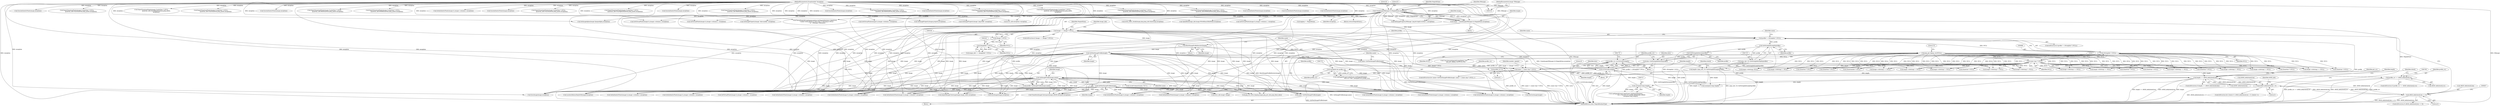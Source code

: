 digraph "0_ImageMagick_816ecab6c532ae086ff4186b3eaf4aa7092d536f@array" {
"1000781" [label="(Call,profile_crc == sRGB_info[icheck].crc)"];
"1000775" [label="(Call,(unsigned int) profile_crc)"];
"1000763" [label="(Call,profile_crc=crc32(0,data,length))"];
"1000765" [label="(Call,crc32(0,data,length))"];
"1000759" [label="(Call,data=GetStringInfoDatum(profile))"];
"1000761" [label="(Call,GetStringInfoDatum(profile))"];
"1000720" [label="(Call,GetStringInfoLength(profile))"];
"1000686" [label="(Call,profile != (StringInfo *) NULL)"];
"1000680" [label="(Call,profile=GetImageProfile(image,name))"];
"1000682" [label="(Call,GetImageProfile(image,name))"];
"1000847" [label="(Call,GetNextImageProfile(image))"];
"1000672" [label="(Call,GetNextImageProfile(image))"];
"1000667" [label="(Call,ResetImageProfileIterator(image))"];
"1000325" [label="(Call,image == (Image *) NULL)"];
"1000316" [label="(Call,image = CloneImage(IMimage,0,0,MagickFalse,exception))"];
"1000318" [label="(Call,CloneImage(IMimage,0,0,MagickFalse,exception))"];
"1000221" [label="(MethodParameterIn,Image *IMimage)"];
"1000222" [label="(MethodParameterIn,ExceptionInfo *exception)"];
"1000327" [label="(Call,(Image *) NULL)"];
"1000674" [label="(Call,name != (const char *) NULL)"];
"1000845" [label="(Call,name=GetNextImageProfile(image))"];
"1000670" [label="(Call,name=GetNextImageProfile(image))"];
"1000676" [label="(Call,(const char *) NULL)"];
"1000688" [label="(Call,(StringInfo *) NULL)"];
"1000381" [label="(Call,png_get_libpng_ver(NULL))"];
"1000341" [label="(Call,(ImageInfo *) NULL)"];
"1000756" [label="(Call,(unsigned long) length)"];
"1000737" [label="(Call,length == sRGB_info[icheck].len)"];
"1000716" [label="(Call,length=(png_uint_32) GetStringInfoLength(profile))"];
"1000718" [label="(Call,(png_uint_32) GetStringInfoLength(profile))"];
"1000726" [label="(Call,sRGB_info[icheck].len > 0)"];
"1000829" [label="(Call,sRGB_info[icheck].len == 0)"];
"1000712" [label="(Call,profile_crc=0)"];
"1001101" [label="(Call,(Quantum *) NULL)"];
"1000316" [label="(Call,image = CloneImage(IMimage,0,0,MagickFalse,exception))"];
"1000714" [label="(Literal,0)"];
"1000333" [label="(Identifier,image_info)"];
"1000688" [label="(Call,(StringInfo *) NULL)"];
"1000321" [label="(Literal,0)"];
"1000222" [label="(MethodParameterIn,ExceptionInfo *exception)"];
"1000848" [label="(Identifier,image)"];
"1000712" [label="(Call,profile_crc=0)"];
"1002715" [label="(Call,(Quantum *) NULL)"];
"1000326" [label="(Identifier,image)"];
"1001029" [label="(Call,SyncImage(image,exception))"];
"1008835" [label="(Call,ExportQuantumPixels(image,(CacheView *) NULL,\n                    quantum_info,RGBQuantum,ping_pixels,exception))"];
"1003428" [label="(Call,SyncAuthenticPixels(image,exception))"];
"1000766" [label="(Literal,0)"];
"1004203" [label="(Call,error_info.image=image)"];
"1004192" [label="(Call,ThrowMagickException(exception,GetMagickModule(),CoderError,\n          \"Cannot write PNG8 or color-type 3; colormap is NULL\",\n          \"`%s'\",IMimage->filename))"];
"1001604" [label="(Call,image->colormap != NULL)"];
"1000318" [label="(Call,CloneImage(IMimage,0,0,MagickFalse,exception))"];
"1007663" [label="(Call,GetImageProperty(image,\"png:tIME\",exception))"];
"1002330" [label="(Call,(Quantum *) NULL)"];
"1000765" [label="(Call,crc32(0,data,length))"];
"1001329" [label="(Call,SyncAuthenticPixels(image,exception))"];
"1003129" [label="(Call,SyncAuthenticPixels(image,exception))"];
"1000718" [label="(Call,(png_uint_32) GetStringInfoLength(profile))"];
"1000674" [label="(Call,name != (const char *) NULL)"];
"1000695" [label="(Call,LocaleCompare(name,\"ICC\"))"];
"1000761" [label="(Call,GetStringInfoDatum(profile))"];
"1000668" [label="(Identifier,image)"];
"1000671" [label="(Identifier,name)"];
"1003525" [label="(Call,GetAuthenticPixels(image,0,y,image->columns,1,exception))"];
"1000829" [label="(Call,sRGB_info[icheck].len == 0)"];
"1000686" [label="(Call,profile != (StringInfo *) NULL)"];
"1000828" [label="(ControlStructure,if (sRGB_info[icheck].len == 0))"];
"1004105" [label="(Call,(QuantumInfo *) NULL)"];
"1001193" [label="(Call,GetAuthenticPixels(image,0,y,image->columns,1,exception))"];
"1004208" [label="(Call,error_info.exception=exception)"];
"1000781" [label="(Call,profile_crc == sRGB_info[icheck].crc)"];
"1001139" [label="(Call,image->colormap != NULL)"];
"1003924" [label="(Call,GetVirtualPixels(image,0,y,image->columns,1, exception))"];
"1000727" [label="(Call,sRGB_info[icheck].len)"];
"1001341" [label="(Call,image->colormap != NULL)"];
"1000737" [label="(Call,length == sRGB_info[icheck].len)"];
"1000732" [label="(Literal,0)"];
"1000722" [label="(ControlStructure,for (icheck=0; sRGB_info[icheck].len > 0; icheck++))"];
"1000971" [label="(Call,image->colormap != NULL)"];
"1003901" [label="(Call,image->colormap == NULL)"];
"1001243" [label="(Call,image->colormap != NULL)"];
"1000783" [label="(Call,sRGB_info[icheck].crc)"];
"1001291" [label="(Call,GetAuthenticPixels(image,0,y,image->columns,1,exception))"];
"1000320" [label="(Literal,0)"];
"1000383" [label="(Literal,32)"];
"1000329" [label="(Identifier,NULL)"];
"1000675" [label="(Identifier,name)"];
"1001818" [label="(Call,(Quantum *) NULL)"];
"1000672" [label="(Call,GetNextImageProfile(image))"];
"1007017" [label="(Call,SetImageAlpha(image,OpaqueAlpha,exception))"];
"1000951" [label="(Call,SyncImage(image,exception))"];
"1003669" [label="(Call,image->colormap == NULL)"];
"1000713" [label="(Identifier,profile_crc)"];
"1008545" [label="(Call,GetVirtualPixels(image,0,y,image->columns,1,exception))"];
"1003936" [label="(Call,(Quantum *) NULL)"];
"1008735" [label="(Call,GetVirtualPixels(image,0,y,image->columns,1, exception))"];
"1000687" [label="(Identifier,profile)"];
"1000760" [label="(Identifier,data)"];
"1000682" [label="(Call,GetImageProfile(image,name))"];
"1000758" [label="(Identifier,length)"];
"1003287" [label="(Call,SyncAuthenticPixels(image,exception))"];
"1000684" [label="(Identifier,name)"];
"1000322" [label="(Identifier,MagickFalse)"];
"1000317" [label="(Identifier,image)"];
"1000717" [label="(Identifier,length)"];
"1000696" [label="(Identifier,name)"];
"1003362" [label="(Call,image->colormap == NULL)"];
"1008572" [label="(Call,ExportQuantumPixels(image,(CacheView *) NULL,\n                    quantum_info,GrayQuantum,ping_pixels,exception))"];
"1001007" [label="(Call,TransformImageColorspace(image,sRGBColorspace,exception))"];
"1000670" [label="(Call,name=GetNextImageProfile(image))"];
"1000324" [label="(ControlStructure,if (image == (Image *) NULL))"];
"1003243" [label="(Call,GetAuthenticPixels(image,0,y,image->columns,1,exception))"];
"1000343" [label="(Identifier,NULL)"];
"1009005" [label="(Call,ExportQuantumPixels(image,(CacheView *) NULL,\n                         quantum_info,GrayAlphaQuantum,ping_pixels,\n                         exception))"];
"1000679" [label="(Block,)"];
"1000678" [label="(Identifier,NULL)"];
"1003221" [label="(Call,image->colormap == NULL)"];
"1000739" [label="(Call,sRGB_info[icheck].len)"];
"1000673" [label="(Identifier,image)"];
"1000405" [label="(Call,logging != MagickFalse)"];
"1000381" [label="(Call,png_get_libpng_ver(NULL))"];
"1000323" [label="(Identifier,exception)"];
"1008776" [label="(Call,ExportQuantumPixels(image,(CacheView *) NULL,\n                        quantum_info,GrayQuantum,ping_pixels,exception))"];
"1000724" [label="(Identifier,icheck)"];
"1007677" [label="(Call,GetImageProperty(image,\"date:modify\",exception))"];
"1000716" [label="(Call,length=(png_uint_32) GetStringInfoLength(profile))"];
"1000768" [label="(Identifier,length)"];
"1000749" [label="(Block,)"];
"1003080" [label="(Call,(Quantum *) NULL)"];
"1001205" [label="(Call,(Quantum *) NULL)"];
"1000780" [label="(ControlStructure,if (profile_crc == sRGB_info[icheck].crc))"];
"1000726" [label="(Call,sRGB_info[icheck].len > 0)"];
"1000835" [label="(Literal,0)"];
"1000221" [label="(MethodParameterIn,Image *IMimage)"];
"1002811" [label="(Call,SyncAuthenticPixels(image,exception))"];
"1000763" [label="(Call,profile_crc=crc32(0,data,length))"];
"1000747" [label="(Identifier,got_crc)"];
"1000830" [label="(Call,sRGB_info[icheck].len)"];
"1004259" [label="(Call,png_set_write_fn(ping,image,png_put_data,png_flush_data))"];
"1008304" [label="(Call,GetVirtualPixels(image,0,y,image->columns,1,exception))"];
"1008387" [label="(Call,ExportQuantumPixels(image,(CacheView *) NULL,\n                quantum_info,RedQuantum,ping_pixels,exception))"];
"1000690" [label="(Identifier,NULL)"];
"1008823" [label="(Call,ExportQuantumPixels(image,(CacheView *) NULL,\n                    quantum_info,RGBAQuantum,ping_pixels,exception))"];
"1000752" [label="(Call,LogMagickEvent(CoderEvent,GetMagickModule(),\n                         \"    Got a %lu-byte ICC profile (potentially sRGB)\",\n                         (unsigned long) length))"];
"1000832" [label="(Identifier,sRGB_info)"];
"1009779" [label="(MethodReturn,static MagickBooleanType)"];
"1000738" [label="(Identifier,length)"];
"1000721" [label="(Identifier,profile)"];
"1000847" [label="(Call,GetNextImageProfile(image))"];
"1000327" [label="(Call,(Image *) NULL)"];
"1000683" [label="(Identifier,image)"];
"1000341" [label="(Call,(ImageInfo *) NULL)"];
"1000664" [label="(Block,)"];
"1000680" [label="(Call,profile=GetImageProfile(image,name))"];
"1000325" [label="(Call,image == (Image *) NULL)"];
"1000762" [label="(Identifier,profile)"];
"1000382" [label="(Identifier,NULL)"];
"1003691" [label="(Call,GetAuthenticPixels(image,0,y,image->columns,1,exception))"];
"1002833" [label="(Call,image->colormap != NULL)"];
"1004188" [label="(Call,DestroyImage(image))"];
"1002703" [label="(Call,GetAuthenticPixels(image,0,y,image->columns,1,exception))"];
"1003569" [label="(Call,SyncAuthenticPixels(image,exception))"];
"1003024" [label="(Call,image->colormap != NULL)"];
"1000771" [label="(Call,LogMagickEvent(CoderEvent,GetMagickModule(),\n                           \"      with crc=%8x\",(unsigned int) profile_crc))"];
"1008327" [label="(Call,ExportQuantumPixels(image,(CacheView *) NULL,\n                quantum_info,GrayQuantum,ping_pixels,exception))"];
"1000734" [label="(Identifier,icheck)"];
"1000993" [label="(Call,image->colormap=NULL)"];
"1000669" [label="(ControlStructure,for (name=GetNextImageProfile(image); name != (const char *) NULL; ))"];
"1000720" [label="(Call,GetStringInfoLength(profile))"];
"1000846" [label="(Identifier,name)"];
"1001806" [label="(Call,GetAuthenticPixels(image,0,y,image->columns,1,exception))"];
"1008625" [label="(Call,ExportQuantumPixels(image,(CacheView *) NULL,\n                  quantum_info,GrayAlphaQuantum,ping_pixels,exception))"];
"1000330" [label="(Return,return(MagickFalse);)"];
"1000842" [label="(Call,(unsigned long) length)"];
"1003384" [label="(Call,GetAuthenticPixels(image,0,y,image->columns,1,exception))"];
"1007702" [label="(Call,OpenBlob(image_info,image,WriteBinaryBlobMode,exception))"];
"1001127" [label="(Call,SyncAuthenticPixels(image,exception))"];
"1002636" [label="(Call,AcquireImageColormap(image,image_colors,exception))"];
"1008764" [label="(Call,ExportQuantumPixels(image,(CacheView *) NULL,\n                        quantum_info,RedQuantum,ping_pixels,exception))"];
"1008945" [label="(Call,GetVirtualPixels(image,0,y,image->columns,1, exception))"];
"1009200" [label="(Call,GetImageProperty(image,property,exception))"];
"1007687" [label="(Call,write_tIME_chunk(image,ping,ping_info,timestamp,exception))"];
"1000850" [label="(Identifier,number_opaque)"];
"1002318" [label="(Call,GetAuthenticPixels(image,0,y,image->columns,1,exception))"];
"1003068" [label="(Call,GetAuthenticPixels(image,0,y,image->columns,1,exception))"];
"1003760" [label="(Call,SyncAuthenticPixels(image,exception))"];
"1008584" [label="(Call,ExportQuantumPixels(image,(CacheView *) NULL,\n                    quantum_info,RedQuantum,ping_pixels,exception))"];
"1000676" [label="(Call,(const char *) NULL)"];
"1000782" [label="(Identifier,profile_crc)"];
"1001231" [label="(Call,SyncAuthenticPixels(image,exception))"];
"1000379" [label="(Call,ConcatenateMagickString(libpng_runv,\n         png_get_libpng_ver(NULL),32))"];
"1000339" [label="(Call,image_info == (ImageInfo *) NULL)"];
"1000685" [label="(ControlStructure,if (profile != (StringInfo *) NULL))"];
"1000681" [label="(Identifier,profile)"];
"1001419" [label="(Call,LosslessReduceDepthOK(image,exception))"];
"1000775" [label="(Call,(unsigned int) profile_crc)"];
"1001303" [label="(Call,(Quantum *) NULL)"];
"1000319" [label="(Identifier,IMimage)"];
"1001089" [label="(Call,GetAuthenticPixels(image,0,y,image->columns,1,exception))"];
"1000223" [label="(Block,)"];
"1000777" [label="(Identifier,profile_crc)"];
"1000759" [label="(Call,data=GetStringInfoDatum(profile))"];
"1000667" [label="(Call,ResetImageProfileIterator(image))"];
"1000331" [label="(Identifier,MagickFalse)"];
"1003503" [label="(Call,image->colormap == NULL)"];
"1000845" [label="(Call,name=GetNextImageProfile(image))"];
"1000704" [label="(Block,)"];
"1008974" [label="(Call,ExportQuantumPixels(image,(CacheView *) NULL,\n                       quantum_info,GrayQuantum,ping_pixels,exception))"];
"1009760" [label="(Call,SetImageProperty(IMimage,\"png:bit-depth-written\",s,exception))"];
"1000736" [label="(ControlStructure,if (length == sRGB_info[icheck].len))"];
"1000756" [label="(Call,(unsigned long) length)"];
"1000767" [label="(Identifier,data)"];
"1008793" [label="(Call,ExportQuantumPixels(image,(CacheView *) NULL,\n                      quantum_info,GrayAlphaQuantum,ping_pixels,\n                      exception))"];
"1000764" [label="(Identifier,profile_crc)"];
"1009018" [label="(Call,ExportQuantumPixels(image,(CacheView *) NULL,\n                      quantum_info,IndexQuantum,ping_pixels,exception))"];
"1000781" -> "1000780"  [label="AST: "];
"1000781" -> "1000783"  [label="CFG: "];
"1000782" -> "1000781"  [label="AST: "];
"1000783" -> "1000781"  [label="AST: "];
"1000790" -> "1000781"  [label="CFG: "];
"1000734" -> "1000781"  [label="CFG: "];
"1000781" -> "1009779"  [label="DDG: profile_crc == sRGB_info[icheck].crc"];
"1000781" -> "1009779"  [label="DDG: sRGB_info[icheck].crc"];
"1000781" -> "1009779"  [label="DDG: profile_crc"];
"1000775" -> "1000781"  [label="DDG: profile_crc"];
"1000712" -> "1000781"  [label="DDG: profile_crc"];
"1000775" -> "1000771"  [label="AST: "];
"1000775" -> "1000777"  [label="CFG: "];
"1000776" -> "1000775"  [label="AST: "];
"1000777" -> "1000775"  [label="AST: "];
"1000771" -> "1000775"  [label="CFG: "];
"1000775" -> "1000771"  [label="DDG: profile_crc"];
"1000763" -> "1000775"  [label="DDG: profile_crc"];
"1000763" -> "1000749"  [label="AST: "];
"1000763" -> "1000765"  [label="CFG: "];
"1000764" -> "1000763"  [label="AST: "];
"1000765" -> "1000763"  [label="AST: "];
"1000770" -> "1000763"  [label="CFG: "];
"1000763" -> "1009779"  [label="DDG: crc32(0,data,length)"];
"1000765" -> "1000763"  [label="DDG: 0"];
"1000765" -> "1000763"  [label="DDG: data"];
"1000765" -> "1000763"  [label="DDG: length"];
"1000765" -> "1000768"  [label="CFG: "];
"1000766" -> "1000765"  [label="AST: "];
"1000767" -> "1000765"  [label="AST: "];
"1000768" -> "1000765"  [label="AST: "];
"1000765" -> "1009779"  [label="DDG: data"];
"1000765" -> "1009779"  [label="DDG: length"];
"1000765" -> "1000737"  [label="DDG: length"];
"1000759" -> "1000765"  [label="DDG: data"];
"1000756" -> "1000765"  [label="DDG: length"];
"1000765" -> "1000842"  [label="DDG: length"];
"1000759" -> "1000749"  [label="AST: "];
"1000759" -> "1000761"  [label="CFG: "];
"1000760" -> "1000759"  [label="AST: "];
"1000761" -> "1000759"  [label="AST: "];
"1000764" -> "1000759"  [label="CFG: "];
"1000759" -> "1009779"  [label="DDG: GetStringInfoDatum(profile)"];
"1000761" -> "1000759"  [label="DDG: profile"];
"1000761" -> "1000762"  [label="CFG: "];
"1000762" -> "1000761"  [label="AST: "];
"1000761" -> "1009779"  [label="DDG: profile"];
"1000720" -> "1000761"  [label="DDG: profile"];
"1000720" -> "1000718"  [label="AST: "];
"1000720" -> "1000721"  [label="CFG: "];
"1000721" -> "1000720"  [label="AST: "];
"1000718" -> "1000720"  [label="CFG: "];
"1000720" -> "1009779"  [label="DDG: profile"];
"1000720" -> "1000718"  [label="DDG: profile"];
"1000686" -> "1000720"  [label="DDG: profile"];
"1000686" -> "1000685"  [label="AST: "];
"1000686" -> "1000688"  [label="CFG: "];
"1000687" -> "1000686"  [label="AST: "];
"1000688" -> "1000686"  [label="AST: "];
"1000696" -> "1000686"  [label="CFG: "];
"1000846" -> "1000686"  [label="CFG: "];
"1000686" -> "1009779"  [label="DDG: profile"];
"1000686" -> "1009779"  [label="DDG: profile != (StringInfo *) NULL"];
"1000686" -> "1009779"  [label="DDG: (StringInfo *) NULL"];
"1000680" -> "1000686"  [label="DDG: profile"];
"1000688" -> "1000686"  [label="DDG: NULL"];
"1000680" -> "1000679"  [label="AST: "];
"1000680" -> "1000682"  [label="CFG: "];
"1000681" -> "1000680"  [label="AST: "];
"1000682" -> "1000680"  [label="AST: "];
"1000687" -> "1000680"  [label="CFG: "];
"1000680" -> "1009779"  [label="DDG: GetImageProfile(image,name)"];
"1000682" -> "1000680"  [label="DDG: image"];
"1000682" -> "1000680"  [label="DDG: name"];
"1000682" -> "1000684"  [label="CFG: "];
"1000683" -> "1000682"  [label="AST: "];
"1000684" -> "1000682"  [label="AST: "];
"1000847" -> "1000682"  [label="DDG: image"];
"1000672" -> "1000682"  [label="DDG: image"];
"1000674" -> "1000682"  [label="DDG: name"];
"1000682" -> "1000695"  [label="DDG: name"];
"1000682" -> "1000847"  [label="DDG: image"];
"1000682" -> "1000951"  [label="DDG: image"];
"1000682" -> "1001007"  [label="DDG: image"];
"1000682" -> "1001029"  [label="DDG: image"];
"1000682" -> "1001089"  [label="DDG: image"];
"1000682" -> "1001193"  [label="DDG: image"];
"1000682" -> "1001291"  [label="DDG: image"];
"1000682" -> "1001419"  [label="DDG: image"];
"1000682" -> "1001806"  [label="DDG: image"];
"1000682" -> "1002318"  [label="DDG: image"];
"1000682" -> "1002636"  [label="DDG: image"];
"1000682" -> "1003068"  [label="DDG: image"];
"1000682" -> "1003243"  [label="DDG: image"];
"1000682" -> "1003384"  [label="DDG: image"];
"1000682" -> "1003525"  [label="DDG: image"];
"1000682" -> "1003691"  [label="DDG: image"];
"1000682" -> "1003924"  [label="DDG: image"];
"1000682" -> "1004188"  [label="DDG: image"];
"1000682" -> "1004203"  [label="DDG: image"];
"1000682" -> "1004259"  [label="DDG: image"];
"1000847" -> "1000845"  [label="AST: "];
"1000847" -> "1000848"  [label="CFG: "];
"1000848" -> "1000847"  [label="AST: "];
"1000845" -> "1000847"  [label="CFG: "];
"1000847" -> "1000845"  [label="DDG: image"];
"1000847" -> "1000951"  [label="DDG: image"];
"1000847" -> "1001007"  [label="DDG: image"];
"1000847" -> "1001029"  [label="DDG: image"];
"1000847" -> "1001089"  [label="DDG: image"];
"1000847" -> "1001193"  [label="DDG: image"];
"1000847" -> "1001291"  [label="DDG: image"];
"1000847" -> "1001419"  [label="DDG: image"];
"1000847" -> "1001806"  [label="DDG: image"];
"1000847" -> "1002318"  [label="DDG: image"];
"1000847" -> "1002636"  [label="DDG: image"];
"1000847" -> "1003068"  [label="DDG: image"];
"1000847" -> "1003243"  [label="DDG: image"];
"1000847" -> "1003384"  [label="DDG: image"];
"1000847" -> "1003525"  [label="DDG: image"];
"1000847" -> "1003691"  [label="DDG: image"];
"1000847" -> "1003924"  [label="DDG: image"];
"1000847" -> "1004188"  [label="DDG: image"];
"1000847" -> "1004203"  [label="DDG: image"];
"1000847" -> "1004259"  [label="DDG: image"];
"1000672" -> "1000670"  [label="AST: "];
"1000672" -> "1000673"  [label="CFG: "];
"1000673" -> "1000672"  [label="AST: "];
"1000670" -> "1000672"  [label="CFG: "];
"1000672" -> "1000670"  [label="DDG: image"];
"1000667" -> "1000672"  [label="DDG: image"];
"1000672" -> "1000951"  [label="DDG: image"];
"1000672" -> "1001007"  [label="DDG: image"];
"1000672" -> "1001029"  [label="DDG: image"];
"1000672" -> "1001089"  [label="DDG: image"];
"1000672" -> "1001193"  [label="DDG: image"];
"1000672" -> "1001291"  [label="DDG: image"];
"1000672" -> "1001419"  [label="DDG: image"];
"1000672" -> "1001806"  [label="DDG: image"];
"1000672" -> "1002318"  [label="DDG: image"];
"1000672" -> "1002636"  [label="DDG: image"];
"1000672" -> "1003068"  [label="DDG: image"];
"1000672" -> "1003243"  [label="DDG: image"];
"1000672" -> "1003384"  [label="DDG: image"];
"1000672" -> "1003525"  [label="DDG: image"];
"1000672" -> "1003691"  [label="DDG: image"];
"1000672" -> "1003924"  [label="DDG: image"];
"1000672" -> "1004188"  [label="DDG: image"];
"1000672" -> "1004203"  [label="DDG: image"];
"1000672" -> "1004259"  [label="DDG: image"];
"1000667" -> "1000664"  [label="AST: "];
"1000667" -> "1000668"  [label="CFG: "];
"1000668" -> "1000667"  [label="AST: "];
"1000671" -> "1000667"  [label="CFG: "];
"1000667" -> "1009779"  [label="DDG: ResetImageProfileIterator(image)"];
"1000325" -> "1000667"  [label="DDG: image"];
"1000325" -> "1000324"  [label="AST: "];
"1000325" -> "1000327"  [label="CFG: "];
"1000326" -> "1000325"  [label="AST: "];
"1000327" -> "1000325"  [label="AST: "];
"1000331" -> "1000325"  [label="CFG: "];
"1000333" -> "1000325"  [label="CFG: "];
"1000325" -> "1009779"  [label="DDG: image"];
"1000325" -> "1009779"  [label="DDG: image == (Image *) NULL"];
"1000325" -> "1009779"  [label="DDG: (Image *) NULL"];
"1000316" -> "1000325"  [label="DDG: image"];
"1000327" -> "1000325"  [label="DDG: NULL"];
"1000325" -> "1000951"  [label="DDG: image"];
"1000325" -> "1001007"  [label="DDG: image"];
"1000325" -> "1001029"  [label="DDG: image"];
"1000325" -> "1001089"  [label="DDG: image"];
"1000325" -> "1001193"  [label="DDG: image"];
"1000325" -> "1001291"  [label="DDG: image"];
"1000325" -> "1001419"  [label="DDG: image"];
"1000325" -> "1001806"  [label="DDG: image"];
"1000325" -> "1002318"  [label="DDG: image"];
"1000325" -> "1002636"  [label="DDG: image"];
"1000325" -> "1003068"  [label="DDG: image"];
"1000325" -> "1003243"  [label="DDG: image"];
"1000325" -> "1003384"  [label="DDG: image"];
"1000325" -> "1003525"  [label="DDG: image"];
"1000325" -> "1003691"  [label="DDG: image"];
"1000325" -> "1003924"  [label="DDG: image"];
"1000325" -> "1004188"  [label="DDG: image"];
"1000325" -> "1004203"  [label="DDG: image"];
"1000325" -> "1004259"  [label="DDG: image"];
"1000316" -> "1000223"  [label="AST: "];
"1000316" -> "1000318"  [label="CFG: "];
"1000317" -> "1000316"  [label="AST: "];
"1000318" -> "1000316"  [label="AST: "];
"1000326" -> "1000316"  [label="CFG: "];
"1000316" -> "1009779"  [label="DDG: CloneImage(IMimage,0,0,MagickFalse,exception)"];
"1000318" -> "1000316"  [label="DDG: IMimage"];
"1000318" -> "1000316"  [label="DDG: 0"];
"1000318" -> "1000316"  [label="DDG: exception"];
"1000318" -> "1000316"  [label="DDG: MagickFalse"];
"1000318" -> "1000323"  [label="CFG: "];
"1000319" -> "1000318"  [label="AST: "];
"1000320" -> "1000318"  [label="AST: "];
"1000321" -> "1000318"  [label="AST: "];
"1000322" -> "1000318"  [label="AST: "];
"1000323" -> "1000318"  [label="AST: "];
"1000318" -> "1009779"  [label="DDG: IMimage"];
"1000318" -> "1009779"  [label="DDG: MagickFalse"];
"1000318" -> "1009779"  [label="DDG: exception"];
"1000221" -> "1000318"  [label="DDG: IMimage"];
"1000222" -> "1000318"  [label="DDG: exception"];
"1000318" -> "1000330"  [label="DDG: MagickFalse"];
"1000318" -> "1000405"  [label="DDG: MagickFalse"];
"1000318" -> "1000951"  [label="DDG: exception"];
"1000318" -> "1001007"  [label="DDG: exception"];
"1000318" -> "1001029"  [label="DDG: exception"];
"1000318" -> "1001089"  [label="DDG: exception"];
"1000318" -> "1001193"  [label="DDG: exception"];
"1000318" -> "1001291"  [label="DDG: exception"];
"1000318" -> "1001419"  [label="DDG: exception"];
"1000318" -> "1001806"  [label="DDG: exception"];
"1000318" -> "1002318"  [label="DDG: exception"];
"1000318" -> "1002636"  [label="DDG: exception"];
"1000318" -> "1003068"  [label="DDG: exception"];
"1000318" -> "1003243"  [label="DDG: exception"];
"1000318" -> "1003384"  [label="DDG: exception"];
"1000318" -> "1003525"  [label="DDG: exception"];
"1000318" -> "1003691"  [label="DDG: exception"];
"1000318" -> "1003924"  [label="DDG: exception"];
"1000318" -> "1004192"  [label="DDG: exception"];
"1000318" -> "1004208"  [label="DDG: exception"];
"1000318" -> "1007017"  [label="DDG: exception"];
"1000318" -> "1007663"  [label="DDG: exception"];
"1000318" -> "1007677"  [label="DDG: exception"];
"1000318" -> "1007687"  [label="DDG: exception"];
"1000318" -> "1007702"  [label="DDG: exception"];
"1000318" -> "1008304"  [label="DDG: exception"];
"1000318" -> "1008545"  [label="DDG: exception"];
"1000318" -> "1008735"  [label="DDG: exception"];
"1000318" -> "1008945"  [label="DDG: exception"];
"1000318" -> "1009200"  [label="DDG: exception"];
"1000318" -> "1009760"  [label="DDG: IMimage"];
"1000318" -> "1009760"  [label="DDG: exception"];
"1000221" -> "1000218"  [label="AST: "];
"1000221" -> "1009779"  [label="DDG: IMimage"];
"1000221" -> "1009760"  [label="DDG: IMimage"];
"1000222" -> "1000218"  [label="AST: "];
"1000222" -> "1009779"  [label="DDG: exception"];
"1000222" -> "1000951"  [label="DDG: exception"];
"1000222" -> "1001007"  [label="DDG: exception"];
"1000222" -> "1001029"  [label="DDG: exception"];
"1000222" -> "1001089"  [label="DDG: exception"];
"1000222" -> "1001127"  [label="DDG: exception"];
"1000222" -> "1001193"  [label="DDG: exception"];
"1000222" -> "1001231"  [label="DDG: exception"];
"1000222" -> "1001291"  [label="DDG: exception"];
"1000222" -> "1001329"  [label="DDG: exception"];
"1000222" -> "1001419"  [label="DDG: exception"];
"1000222" -> "1001806"  [label="DDG: exception"];
"1000222" -> "1002318"  [label="DDG: exception"];
"1000222" -> "1002636"  [label="DDG: exception"];
"1000222" -> "1002703"  [label="DDG: exception"];
"1000222" -> "1002811"  [label="DDG: exception"];
"1000222" -> "1003068"  [label="DDG: exception"];
"1000222" -> "1003129"  [label="DDG: exception"];
"1000222" -> "1003243"  [label="DDG: exception"];
"1000222" -> "1003287"  [label="DDG: exception"];
"1000222" -> "1003384"  [label="DDG: exception"];
"1000222" -> "1003428"  [label="DDG: exception"];
"1000222" -> "1003525"  [label="DDG: exception"];
"1000222" -> "1003569"  [label="DDG: exception"];
"1000222" -> "1003691"  [label="DDG: exception"];
"1000222" -> "1003760"  [label="DDG: exception"];
"1000222" -> "1003924"  [label="DDG: exception"];
"1000222" -> "1004192"  [label="DDG: exception"];
"1000222" -> "1004208"  [label="DDG: exception"];
"1000222" -> "1007017"  [label="DDG: exception"];
"1000222" -> "1007663"  [label="DDG: exception"];
"1000222" -> "1007677"  [label="DDG: exception"];
"1000222" -> "1007687"  [label="DDG: exception"];
"1000222" -> "1007702"  [label="DDG: exception"];
"1000222" -> "1008304"  [label="DDG: exception"];
"1000222" -> "1008327"  [label="DDG: exception"];
"1000222" -> "1008387"  [label="DDG: exception"];
"1000222" -> "1008545"  [label="DDG: exception"];
"1000222" -> "1008572"  [label="DDG: exception"];
"1000222" -> "1008584"  [label="DDG: exception"];
"1000222" -> "1008625"  [label="DDG: exception"];
"1000222" -> "1008735"  [label="DDG: exception"];
"1000222" -> "1008764"  [label="DDG: exception"];
"1000222" -> "1008776"  [label="DDG: exception"];
"1000222" -> "1008793"  [label="DDG: exception"];
"1000222" -> "1008823"  [label="DDG: exception"];
"1000222" -> "1008835"  [label="DDG: exception"];
"1000222" -> "1008945"  [label="DDG: exception"];
"1000222" -> "1008974"  [label="DDG: exception"];
"1000222" -> "1009005"  [label="DDG: exception"];
"1000222" -> "1009018"  [label="DDG: exception"];
"1000222" -> "1009200"  [label="DDG: exception"];
"1000222" -> "1009760"  [label="DDG: exception"];
"1000327" -> "1000329"  [label="CFG: "];
"1000328" -> "1000327"  [label="AST: "];
"1000329" -> "1000327"  [label="AST: "];
"1000327" -> "1009779"  [label="DDG: NULL"];
"1000327" -> "1000341"  [label="DDG: NULL"];
"1000674" -> "1000669"  [label="AST: "];
"1000674" -> "1000676"  [label="CFG: "];
"1000675" -> "1000674"  [label="AST: "];
"1000676" -> "1000674"  [label="AST: "];
"1000681" -> "1000674"  [label="CFG: "];
"1000850" -> "1000674"  [label="CFG: "];
"1000674" -> "1009779"  [label="DDG: (const char *) NULL"];
"1000674" -> "1009779"  [label="DDG: name"];
"1000674" -> "1009779"  [label="DDG: name != (const char *) NULL"];
"1000845" -> "1000674"  [label="DDG: name"];
"1000670" -> "1000674"  [label="DDG: name"];
"1000676" -> "1000674"  [label="DDG: NULL"];
"1000845" -> "1000679"  [label="AST: "];
"1000846" -> "1000845"  [label="AST: "];
"1000675" -> "1000845"  [label="CFG: "];
"1000845" -> "1009779"  [label="DDG: GetNextImageProfile(image)"];
"1000670" -> "1000669"  [label="AST: "];
"1000671" -> "1000670"  [label="AST: "];
"1000675" -> "1000670"  [label="CFG: "];
"1000670" -> "1009779"  [label="DDG: GetNextImageProfile(image)"];
"1000676" -> "1000678"  [label="CFG: "];
"1000677" -> "1000676"  [label="AST: "];
"1000678" -> "1000676"  [label="AST: "];
"1000688" -> "1000676"  [label="DDG: NULL"];
"1000381" -> "1000676"  [label="DDG: NULL"];
"1000676" -> "1000688"  [label="DDG: NULL"];
"1000676" -> "1000971"  [label="DDG: NULL"];
"1000676" -> "1000993"  [label="DDG: NULL"];
"1000676" -> "1001101"  [label="DDG: NULL"];
"1000676" -> "1001139"  [label="DDG: NULL"];
"1000676" -> "1001205"  [label="DDG: NULL"];
"1000676" -> "1001243"  [label="DDG: NULL"];
"1000676" -> "1001303"  [label="DDG: NULL"];
"1000676" -> "1001341"  [label="DDG: NULL"];
"1000676" -> "1001604"  [label="DDG: NULL"];
"1000676" -> "1001818"  [label="DDG: NULL"];
"1000676" -> "1002330"  [label="DDG: NULL"];
"1000676" -> "1002715"  [label="DDG: NULL"];
"1000676" -> "1002833"  [label="DDG: NULL"];
"1000676" -> "1003024"  [label="DDG: NULL"];
"1000676" -> "1003080"  [label="DDG: NULL"];
"1000676" -> "1003221"  [label="DDG: NULL"];
"1000676" -> "1003362"  [label="DDG: NULL"];
"1000676" -> "1003503"  [label="DDG: NULL"];
"1000676" -> "1003669"  [label="DDG: NULL"];
"1000676" -> "1003901"  [label="DDG: NULL"];
"1000676" -> "1003936"  [label="DDG: NULL"];
"1000676" -> "1004105"  [label="DDG: NULL"];
"1000688" -> "1000690"  [label="CFG: "];
"1000689" -> "1000688"  [label="AST: "];
"1000690" -> "1000688"  [label="AST: "];
"1000688" -> "1000971"  [label="DDG: NULL"];
"1000688" -> "1000993"  [label="DDG: NULL"];
"1000688" -> "1001101"  [label="DDG: NULL"];
"1000688" -> "1001139"  [label="DDG: NULL"];
"1000688" -> "1001205"  [label="DDG: NULL"];
"1000688" -> "1001243"  [label="DDG: NULL"];
"1000688" -> "1001303"  [label="DDG: NULL"];
"1000688" -> "1001341"  [label="DDG: NULL"];
"1000688" -> "1001604"  [label="DDG: NULL"];
"1000688" -> "1001818"  [label="DDG: NULL"];
"1000688" -> "1002330"  [label="DDG: NULL"];
"1000688" -> "1002715"  [label="DDG: NULL"];
"1000688" -> "1002833"  [label="DDG: NULL"];
"1000688" -> "1003024"  [label="DDG: NULL"];
"1000688" -> "1003080"  [label="DDG: NULL"];
"1000688" -> "1003221"  [label="DDG: NULL"];
"1000688" -> "1003362"  [label="DDG: NULL"];
"1000688" -> "1003503"  [label="DDG: NULL"];
"1000688" -> "1003669"  [label="DDG: NULL"];
"1000688" -> "1003901"  [label="DDG: NULL"];
"1000688" -> "1003936"  [label="DDG: NULL"];
"1000688" -> "1004105"  [label="DDG: NULL"];
"1000381" -> "1000379"  [label="AST: "];
"1000381" -> "1000382"  [label="CFG: "];
"1000382" -> "1000381"  [label="AST: "];
"1000383" -> "1000381"  [label="CFG: "];
"1000381" -> "1000379"  [label="DDG: NULL"];
"1000341" -> "1000381"  [label="DDG: NULL"];
"1000381" -> "1000971"  [label="DDG: NULL"];
"1000381" -> "1000993"  [label="DDG: NULL"];
"1000381" -> "1001101"  [label="DDG: NULL"];
"1000381" -> "1001139"  [label="DDG: NULL"];
"1000381" -> "1001205"  [label="DDG: NULL"];
"1000381" -> "1001243"  [label="DDG: NULL"];
"1000381" -> "1001303"  [label="DDG: NULL"];
"1000381" -> "1001341"  [label="DDG: NULL"];
"1000381" -> "1001604"  [label="DDG: NULL"];
"1000381" -> "1001818"  [label="DDG: NULL"];
"1000381" -> "1002330"  [label="DDG: NULL"];
"1000381" -> "1002715"  [label="DDG: NULL"];
"1000381" -> "1002833"  [label="DDG: NULL"];
"1000381" -> "1003024"  [label="DDG: NULL"];
"1000381" -> "1003080"  [label="DDG: NULL"];
"1000381" -> "1003221"  [label="DDG: NULL"];
"1000381" -> "1003362"  [label="DDG: NULL"];
"1000381" -> "1003503"  [label="DDG: NULL"];
"1000381" -> "1003669"  [label="DDG: NULL"];
"1000381" -> "1003901"  [label="DDG: NULL"];
"1000381" -> "1003936"  [label="DDG: NULL"];
"1000381" -> "1004105"  [label="DDG: NULL"];
"1000341" -> "1000339"  [label="AST: "];
"1000341" -> "1000343"  [label="CFG: "];
"1000342" -> "1000341"  [label="AST: "];
"1000343" -> "1000341"  [label="AST: "];
"1000339" -> "1000341"  [label="CFG: "];
"1000341" -> "1000339"  [label="DDG: NULL"];
"1000756" -> "1000752"  [label="AST: "];
"1000756" -> "1000758"  [label="CFG: "];
"1000757" -> "1000756"  [label="AST: "];
"1000758" -> "1000756"  [label="AST: "];
"1000752" -> "1000756"  [label="CFG: "];
"1000756" -> "1000752"  [label="DDG: length"];
"1000737" -> "1000756"  [label="DDG: length"];
"1000737" -> "1000736"  [label="AST: "];
"1000737" -> "1000739"  [label="CFG: "];
"1000738" -> "1000737"  [label="AST: "];
"1000739" -> "1000737"  [label="AST: "];
"1000747" -> "1000737"  [label="CFG: "];
"1000734" -> "1000737"  [label="CFG: "];
"1000737" -> "1009779"  [label="DDG: sRGB_info[icheck].len"];
"1000737" -> "1009779"  [label="DDG: length"];
"1000737" -> "1009779"  [label="DDG: length == sRGB_info[icheck].len"];
"1000737" -> "1000726"  [label="DDG: sRGB_info[icheck].len"];
"1000716" -> "1000737"  [label="DDG: length"];
"1000726" -> "1000737"  [label="DDG: sRGB_info[icheck].len"];
"1000737" -> "1000829"  [label="DDG: sRGB_info[icheck].len"];
"1000737" -> "1000842"  [label="DDG: length"];
"1000716" -> "1000704"  [label="AST: "];
"1000716" -> "1000718"  [label="CFG: "];
"1000717" -> "1000716"  [label="AST: "];
"1000718" -> "1000716"  [label="AST: "];
"1000724" -> "1000716"  [label="CFG: "];
"1000716" -> "1009779"  [label="DDG: length"];
"1000716" -> "1009779"  [label="DDG: (png_uint_32) GetStringInfoLength(profile)"];
"1000718" -> "1000716"  [label="DDG: GetStringInfoLength(profile)"];
"1000716" -> "1000842"  [label="DDG: length"];
"1000719" -> "1000718"  [label="AST: "];
"1000718" -> "1009779"  [label="DDG: GetStringInfoLength(profile)"];
"1000726" -> "1000722"  [label="AST: "];
"1000726" -> "1000732"  [label="CFG: "];
"1000727" -> "1000726"  [label="AST: "];
"1000732" -> "1000726"  [label="AST: "];
"1000738" -> "1000726"  [label="CFG: "];
"1000832" -> "1000726"  [label="CFG: "];
"1000726" -> "1009779"  [label="DDG: sRGB_info[icheck].len > 0"];
"1000829" -> "1000726"  [label="DDG: sRGB_info[icheck].len"];
"1000726" -> "1000829"  [label="DDG: sRGB_info[icheck].len"];
"1000829" -> "1000828"  [label="AST: "];
"1000829" -> "1000835"  [label="CFG: "];
"1000830" -> "1000829"  [label="AST: "];
"1000835" -> "1000829"  [label="AST: "];
"1000837" -> "1000829"  [label="CFG: "];
"1000846" -> "1000829"  [label="CFG: "];
"1000829" -> "1009779"  [label="DDG: sRGB_info[icheck].len == 0"];
"1000829" -> "1009779"  [label="DDG: sRGB_info[icheck].len"];
"1000712" -> "1000704"  [label="AST: "];
"1000712" -> "1000714"  [label="CFG: "];
"1000713" -> "1000712"  [label="AST: "];
"1000714" -> "1000712"  [label="AST: "];
"1000717" -> "1000712"  [label="CFG: "];
"1000712" -> "1009779"  [label="DDG: profile_crc"];
}
